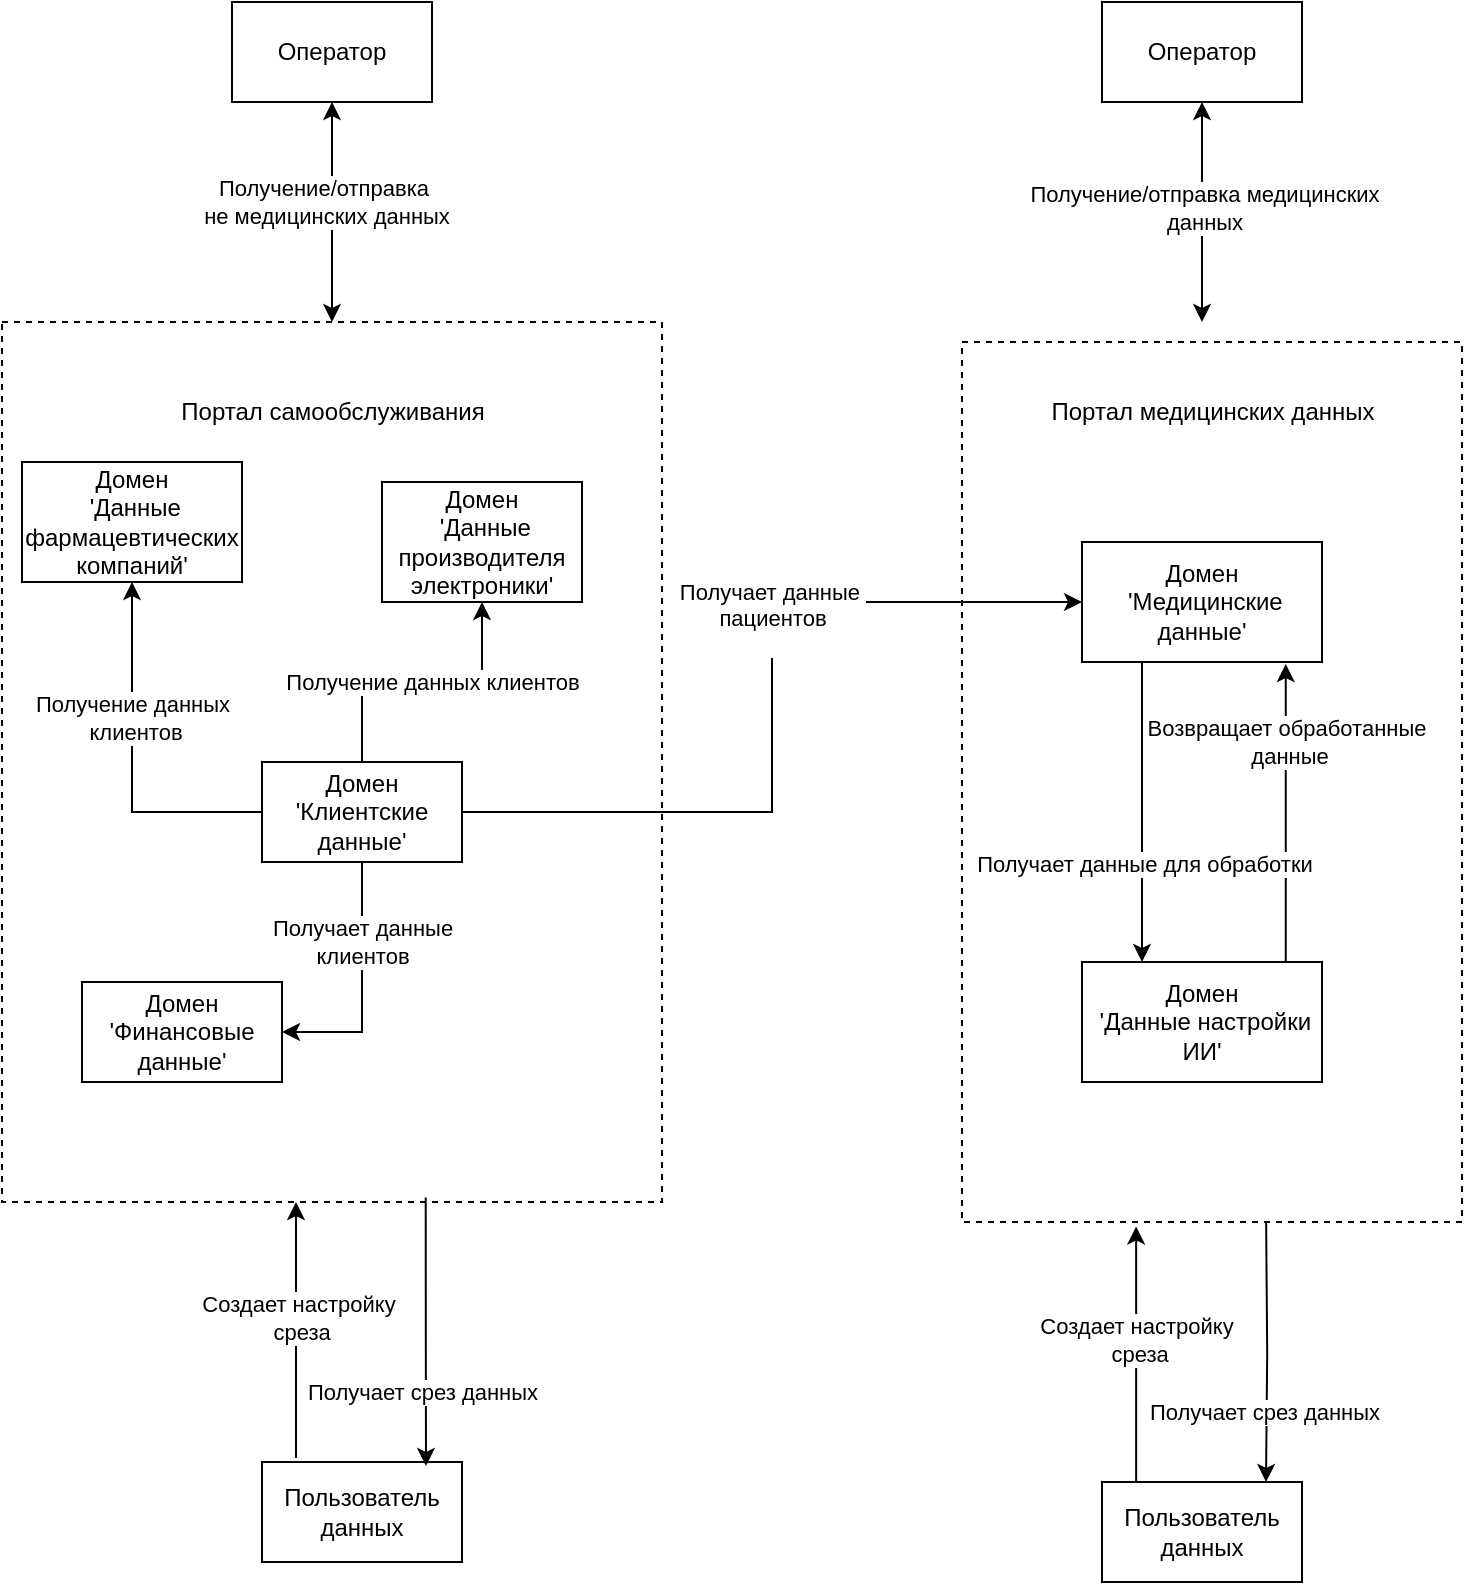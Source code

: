 <mxfile version="26.0.16">
  <diagram name="Страница — 1" id="IxBB79-dDgnIGs27lhgG">
    <mxGraphModel dx="1605" dy="-387" grid="1" gridSize="10" guides="1" tooltips="1" connect="1" arrows="1" fold="1" page="1" pageScale="1" pageWidth="827" pageHeight="1169" math="0" shadow="0">
      <root>
        <mxCell id="0" />
        <mxCell id="1" parent="0" />
        <mxCell id="eigH0DXW6zVdw_b0EqG2-8" value="" style="html=1;dashed=1;whiteSpace=wrap;fillColor=default;" vertex="1" parent="1">
          <mxGeometry x="440" y="2450" width="250" height="440" as="geometry" />
        </mxCell>
        <mxCell id="eigH0DXW6zVdw_b0EqG2-10" value="" style="html=1;dashed=1;whiteSpace=wrap;" vertex="1" parent="1">
          <mxGeometry x="-40" y="2440" width="330" height="440" as="geometry" />
        </mxCell>
        <mxCell id="eigH0DXW6zVdw_b0EqG2-24" style="edgeStyle=orthogonalEdgeStyle;rounded=0;orthogonalLoop=1;jettySize=auto;html=1;entryX=0;entryY=0.5;entryDx=0;entryDy=0;" edge="1" parent="1" source="eigH0DXW6zVdw_b0EqG2-2" target="eigH0DXW6zVdw_b0EqG2-6">
          <mxGeometry relative="1" as="geometry" />
        </mxCell>
        <mxCell id="eigH0DXW6zVdw_b0EqG2-25" value="Получает данные&amp;nbsp;&lt;div&gt;пациентов&lt;/div&gt;&lt;div&gt;&lt;br&gt;&lt;/div&gt;" style="edgeLabel;html=1;align=center;verticalAlign=middle;resizable=0;points=[];" vertex="1" connectable="0" parent="eigH0DXW6zVdw_b0EqG2-24">
          <mxGeometry x="0.218" relative="1" as="geometry">
            <mxPoint as="offset" />
          </mxGeometry>
        </mxCell>
        <mxCell id="eigH0DXW6zVdw_b0EqG2-26" style="edgeStyle=orthogonalEdgeStyle;rounded=0;orthogonalLoop=1;jettySize=auto;html=1;entryX=1;entryY=0.5;entryDx=0;entryDy=0;" edge="1" parent="1" source="eigH0DXW6zVdw_b0EqG2-2" target="eigH0DXW6zVdw_b0EqG2-3">
          <mxGeometry relative="1" as="geometry" />
        </mxCell>
        <mxCell id="eigH0DXW6zVdw_b0EqG2-27" value="Получает данные&lt;div&gt;клиентов&lt;/div&gt;" style="edgeLabel;html=1;align=center;verticalAlign=middle;resizable=0;points=[];" vertex="1" connectable="0" parent="eigH0DXW6zVdw_b0EqG2-26">
          <mxGeometry x="0.027" relative="1" as="geometry">
            <mxPoint y="-24" as="offset" />
          </mxGeometry>
        </mxCell>
        <mxCell id="eigH0DXW6zVdw_b0EqG2-36" style="edgeStyle=orthogonalEdgeStyle;rounded=0;orthogonalLoop=1;jettySize=auto;html=1;entryX=0.5;entryY=1;entryDx=0;entryDy=0;" edge="1" parent="1" source="eigH0DXW6zVdw_b0EqG2-2" target="eigH0DXW6zVdw_b0EqG2-4">
          <mxGeometry relative="1" as="geometry" />
        </mxCell>
        <mxCell id="eigH0DXW6zVdw_b0EqG2-37" value="Получение данных&lt;div&gt;&amp;nbsp;клиентов&lt;/div&gt;" style="edgeLabel;html=1;align=center;verticalAlign=middle;resizable=0;points=[];" vertex="1" connectable="0" parent="eigH0DXW6zVdw_b0EqG2-36">
          <mxGeometry x="0.244" relative="1" as="geometry">
            <mxPoint as="offset" />
          </mxGeometry>
        </mxCell>
        <mxCell id="eigH0DXW6zVdw_b0EqG2-38" style="edgeStyle=orthogonalEdgeStyle;rounded=0;orthogonalLoop=1;jettySize=auto;html=1;entryX=0.5;entryY=1;entryDx=0;entryDy=0;" edge="1" parent="1" source="eigH0DXW6zVdw_b0EqG2-2" target="eigH0DXW6zVdw_b0EqG2-5">
          <mxGeometry relative="1" as="geometry" />
        </mxCell>
        <mxCell id="eigH0DXW6zVdw_b0EqG2-39" value="Получение данных клиентов" style="edgeLabel;html=1;align=center;verticalAlign=middle;resizable=0;points=[];" vertex="1" connectable="0" parent="eigH0DXW6zVdw_b0EqG2-38">
          <mxGeometry x="0.071" relative="1" as="geometry">
            <mxPoint as="offset" />
          </mxGeometry>
        </mxCell>
        <mxCell id="eigH0DXW6zVdw_b0EqG2-2" value="Домен &#39;Клиентские данные&#39;" style="html=1;dashed=0;whiteSpace=wrap;" vertex="1" parent="1">
          <mxGeometry x="90" y="2660" width="100" height="50" as="geometry" />
        </mxCell>
        <mxCell id="eigH0DXW6zVdw_b0EqG2-3" value="Домен &#39;Финансовые данные&#39;" style="html=1;dashed=0;whiteSpace=wrap;" vertex="1" parent="1">
          <mxGeometry y="2770" width="100" height="50" as="geometry" />
        </mxCell>
        <mxCell id="eigH0DXW6zVdw_b0EqG2-4" value="Домен&lt;div&gt;&amp;nbsp;&#39;Данные фармацевтических компаний&#39;&lt;/div&gt;" style="html=1;dashed=0;whiteSpace=wrap;" vertex="1" parent="1">
          <mxGeometry x="-30" y="2510" width="110" height="60" as="geometry" />
        </mxCell>
        <mxCell id="eigH0DXW6zVdw_b0EqG2-5" value="Домен&lt;div&gt;&amp;nbsp;&#39;Данные производителя электроники&#39;&lt;/div&gt;" style="html=1;dashed=0;whiteSpace=wrap;" vertex="1" parent="1">
          <mxGeometry x="150" y="2520" width="100" height="60" as="geometry" />
        </mxCell>
        <mxCell id="eigH0DXW6zVdw_b0EqG2-6" value="Домен&lt;div&gt;&amp;nbsp;&#39;Медицинские данные&#39;&lt;/div&gt;" style="html=1;dashed=0;whiteSpace=wrap;" vertex="1" parent="1">
          <mxGeometry x="500" y="2550" width="120" height="60" as="geometry" />
        </mxCell>
        <mxCell id="eigH0DXW6zVdw_b0EqG2-12" style="edgeStyle=orthogonalEdgeStyle;rounded=0;orthogonalLoop=1;jettySize=auto;html=1;entryX=0.849;entryY=1.017;entryDx=0;entryDy=0;exitX=0.849;exitY=-0.007;exitDx=0;exitDy=0;exitPerimeter=0;entryPerimeter=0;" edge="1" parent="1" source="eigH0DXW6zVdw_b0EqG2-7" target="eigH0DXW6zVdw_b0EqG2-6">
          <mxGeometry relative="1" as="geometry" />
        </mxCell>
        <mxCell id="eigH0DXW6zVdw_b0EqG2-13" value="Возвращает обработанные&lt;div&gt;&amp;nbsp;данные&lt;/div&gt;" style="edgeLabel;html=1;align=center;verticalAlign=middle;resizable=0;points=[];" vertex="1" connectable="0" parent="eigH0DXW6zVdw_b0EqG2-12">
          <mxGeometry x="0.07" relative="1" as="geometry">
            <mxPoint y="-30" as="offset" />
          </mxGeometry>
        </mxCell>
        <mxCell id="eigH0DXW6zVdw_b0EqG2-17" style="edgeStyle=orthogonalEdgeStyle;rounded=0;orthogonalLoop=1;jettySize=auto;html=1;entryX=0.25;entryY=1;entryDx=0;entryDy=0;exitX=0.25;exitY=0;exitDx=0;exitDy=0;endArrow=none;startFill=1;startArrow=classic;" edge="1" parent="1" source="eigH0DXW6zVdw_b0EqG2-7" target="eigH0DXW6zVdw_b0EqG2-6">
          <mxGeometry relative="1" as="geometry" />
        </mxCell>
        <mxCell id="eigH0DXW6zVdw_b0EqG2-18" value="Получает данные для обработки" style="edgeLabel;html=1;align=center;verticalAlign=middle;resizable=0;points=[];" vertex="1" connectable="0" parent="eigH0DXW6zVdw_b0EqG2-17">
          <mxGeometry x="-0.347" y="-1" relative="1" as="geometry">
            <mxPoint as="offset" />
          </mxGeometry>
        </mxCell>
        <mxCell id="eigH0DXW6zVdw_b0EqG2-7" value="Домен&lt;div&gt;&amp;nbsp;&#39;Данные настройки ИИ&#39;&lt;/div&gt;" style="html=1;dashed=0;whiteSpace=wrap;" vertex="1" parent="1">
          <mxGeometry x="500" y="2760" width="120" height="60" as="geometry" />
        </mxCell>
        <mxCell id="eigH0DXW6zVdw_b0EqG2-9" value="Портал медицинских данных" style="text;html=1;align=center;verticalAlign=middle;resizable=0;points=[];autosize=1;strokeColor=none;fillColor=none;" vertex="1" parent="1">
          <mxGeometry x="470" y="2470" width="190" height="30" as="geometry" />
        </mxCell>
        <mxCell id="eigH0DXW6zVdw_b0EqG2-11" value="Портал самообслуживания" style="text;html=1;align=center;verticalAlign=middle;resizable=0;points=[];autosize=1;strokeColor=none;fillColor=none;" vertex="1" parent="1">
          <mxGeometry x="35" y="2470" width="180" height="30" as="geometry" />
        </mxCell>
        <mxCell id="eigH0DXW6zVdw_b0EqG2-22" style="edgeStyle=orthogonalEdgeStyle;rounded=0;orthogonalLoop=1;jettySize=auto;html=1;startArrow=classic;startFill=1;" edge="1" parent="1" source="eigH0DXW6zVdw_b0EqG2-21">
          <mxGeometry relative="1" as="geometry">
            <mxPoint x="560" y="2440" as="targetPoint" />
          </mxGeometry>
        </mxCell>
        <mxCell id="eigH0DXW6zVdw_b0EqG2-28" value="Получение/отправка медицинских&lt;div&gt;данных&lt;/div&gt;" style="edgeLabel;html=1;align=center;verticalAlign=middle;resizable=0;points=[];" vertex="1" connectable="0" parent="eigH0DXW6zVdw_b0EqG2-22">
          <mxGeometry x="-0.041" y="1" relative="1" as="geometry">
            <mxPoint as="offset" />
          </mxGeometry>
        </mxCell>
        <mxCell id="eigH0DXW6zVdw_b0EqG2-21" value="Оператор" style="html=1;dashed=0;whiteSpace=wrap;" vertex="1" parent="1">
          <mxGeometry x="510" y="2280" width="100" height="50" as="geometry" />
        </mxCell>
        <mxCell id="eigH0DXW6zVdw_b0EqG2-31" style="edgeStyle=orthogonalEdgeStyle;rounded=0;orthogonalLoop=1;jettySize=auto;html=1;entryX=0.5;entryY=0;entryDx=0;entryDy=0;startArrow=classic;startFill=1;" edge="1" parent="1" source="eigH0DXW6zVdw_b0EqG2-30" target="eigH0DXW6zVdw_b0EqG2-10">
          <mxGeometry relative="1" as="geometry" />
        </mxCell>
        <mxCell id="eigH0DXW6zVdw_b0EqG2-32" value="Получение/отправка&amp;nbsp;&lt;div&gt;не медицинских данных&lt;/div&gt;" style="edgeLabel;html=1;align=center;verticalAlign=middle;resizable=0;points=[];" vertex="1" connectable="0" parent="eigH0DXW6zVdw_b0EqG2-31">
          <mxGeometry x="-0.1" y="-3" relative="1" as="geometry">
            <mxPoint as="offset" />
          </mxGeometry>
        </mxCell>
        <mxCell id="eigH0DXW6zVdw_b0EqG2-30" value="Оператор" style="html=1;dashed=0;whiteSpace=wrap;" vertex="1" parent="1">
          <mxGeometry x="75" y="2280" width="100" height="50" as="geometry" />
        </mxCell>
        <mxCell id="eigH0DXW6zVdw_b0EqG2-40" value="Пользователь данных" style="html=1;dashed=0;whiteSpace=wrap;" vertex="1" parent="1">
          <mxGeometry x="90" y="3010" width="100" height="50" as="geometry" />
        </mxCell>
        <mxCell id="eigH0DXW6zVdw_b0EqG2-41" style="edgeStyle=orthogonalEdgeStyle;rounded=0;orthogonalLoop=1;jettySize=auto;html=1;exitX=0.17;exitY=-0.04;exitDx=0;exitDy=0;exitPerimeter=0;" edge="1" parent="1" source="eigH0DXW6zVdw_b0EqG2-40">
          <mxGeometry relative="1" as="geometry">
            <mxPoint x="107" y="2880" as="targetPoint" />
          </mxGeometry>
        </mxCell>
        <mxCell id="eigH0DXW6zVdw_b0EqG2-42" value="Создает настройку&lt;div&gt;&amp;nbsp;среза&lt;/div&gt;" style="edgeLabel;html=1;align=center;verticalAlign=middle;resizable=0;points=[];" vertex="1" connectable="0" parent="eigH0DXW6zVdw_b0EqG2-41">
          <mxGeometry x="0.122" relative="1" as="geometry">
            <mxPoint y="1" as="offset" />
          </mxGeometry>
        </mxCell>
        <mxCell id="eigH0DXW6zVdw_b0EqG2-43" style="edgeStyle=orthogonalEdgeStyle;rounded=0;orthogonalLoop=1;jettySize=auto;html=1;entryX=0.82;entryY=0.04;entryDx=0;entryDy=0;entryPerimeter=0;exitX=0.642;exitY=0.995;exitDx=0;exitDy=0;exitPerimeter=0;" edge="1" parent="1" source="eigH0DXW6zVdw_b0EqG2-10" target="eigH0DXW6zVdw_b0EqG2-40">
          <mxGeometry relative="1" as="geometry" />
        </mxCell>
        <mxCell id="eigH0DXW6zVdw_b0EqG2-44" value="Получает срез данных" style="edgeLabel;html=1;align=center;verticalAlign=middle;resizable=0;points=[];" vertex="1" connectable="0" parent="eigH0DXW6zVdw_b0EqG2-43">
          <mxGeometry x="0.455" y="-2" relative="1" as="geometry">
            <mxPoint as="offset" />
          </mxGeometry>
        </mxCell>
        <mxCell id="eigH0DXW6zVdw_b0EqG2-45" value="Пользователь данных" style="html=1;dashed=0;whiteSpace=wrap;" vertex="1" parent="1">
          <mxGeometry x="510" y="3020" width="100" height="50" as="geometry" />
        </mxCell>
        <mxCell id="eigH0DXW6zVdw_b0EqG2-46" style="edgeStyle=orthogonalEdgeStyle;rounded=0;orthogonalLoop=1;jettySize=auto;html=1;exitX=0.17;exitY=-0.04;exitDx=0;exitDy=0;exitPerimeter=0;" edge="1" parent="1">
          <mxGeometry relative="1" as="geometry">
            <mxPoint x="527.07" y="3020.2" as="sourcePoint" />
            <mxPoint x="527.07" y="2892.2" as="targetPoint" />
          </mxGeometry>
        </mxCell>
        <mxCell id="eigH0DXW6zVdw_b0EqG2-47" value="Создает настройку&lt;div&gt;&amp;nbsp;среза&lt;/div&gt;" style="edgeLabel;html=1;align=center;verticalAlign=middle;resizable=0;points=[];" vertex="1" connectable="0" parent="eigH0DXW6zVdw_b0EqG2-46">
          <mxGeometry x="0.122" relative="1" as="geometry">
            <mxPoint y="1" as="offset" />
          </mxGeometry>
        </mxCell>
        <mxCell id="eigH0DXW6zVdw_b0EqG2-48" style="edgeStyle=orthogonalEdgeStyle;rounded=0;orthogonalLoop=1;jettySize=auto;html=1;exitX=0.642;exitY=0.995;exitDx=0;exitDy=0;exitPerimeter=0;" edge="1" parent="1">
          <mxGeometry relative="1" as="geometry">
            <mxPoint x="592.07" y="2890.2" as="sourcePoint" />
            <mxPoint x="592" y="3020" as="targetPoint" />
          </mxGeometry>
        </mxCell>
        <mxCell id="eigH0DXW6zVdw_b0EqG2-49" value="Получает срез данных" style="edgeLabel;html=1;align=center;verticalAlign=middle;resizable=0;points=[];" vertex="1" connectable="0" parent="eigH0DXW6zVdw_b0EqG2-48">
          <mxGeometry x="0.455" y="-2" relative="1" as="geometry">
            <mxPoint as="offset" />
          </mxGeometry>
        </mxCell>
      </root>
    </mxGraphModel>
  </diagram>
</mxfile>
